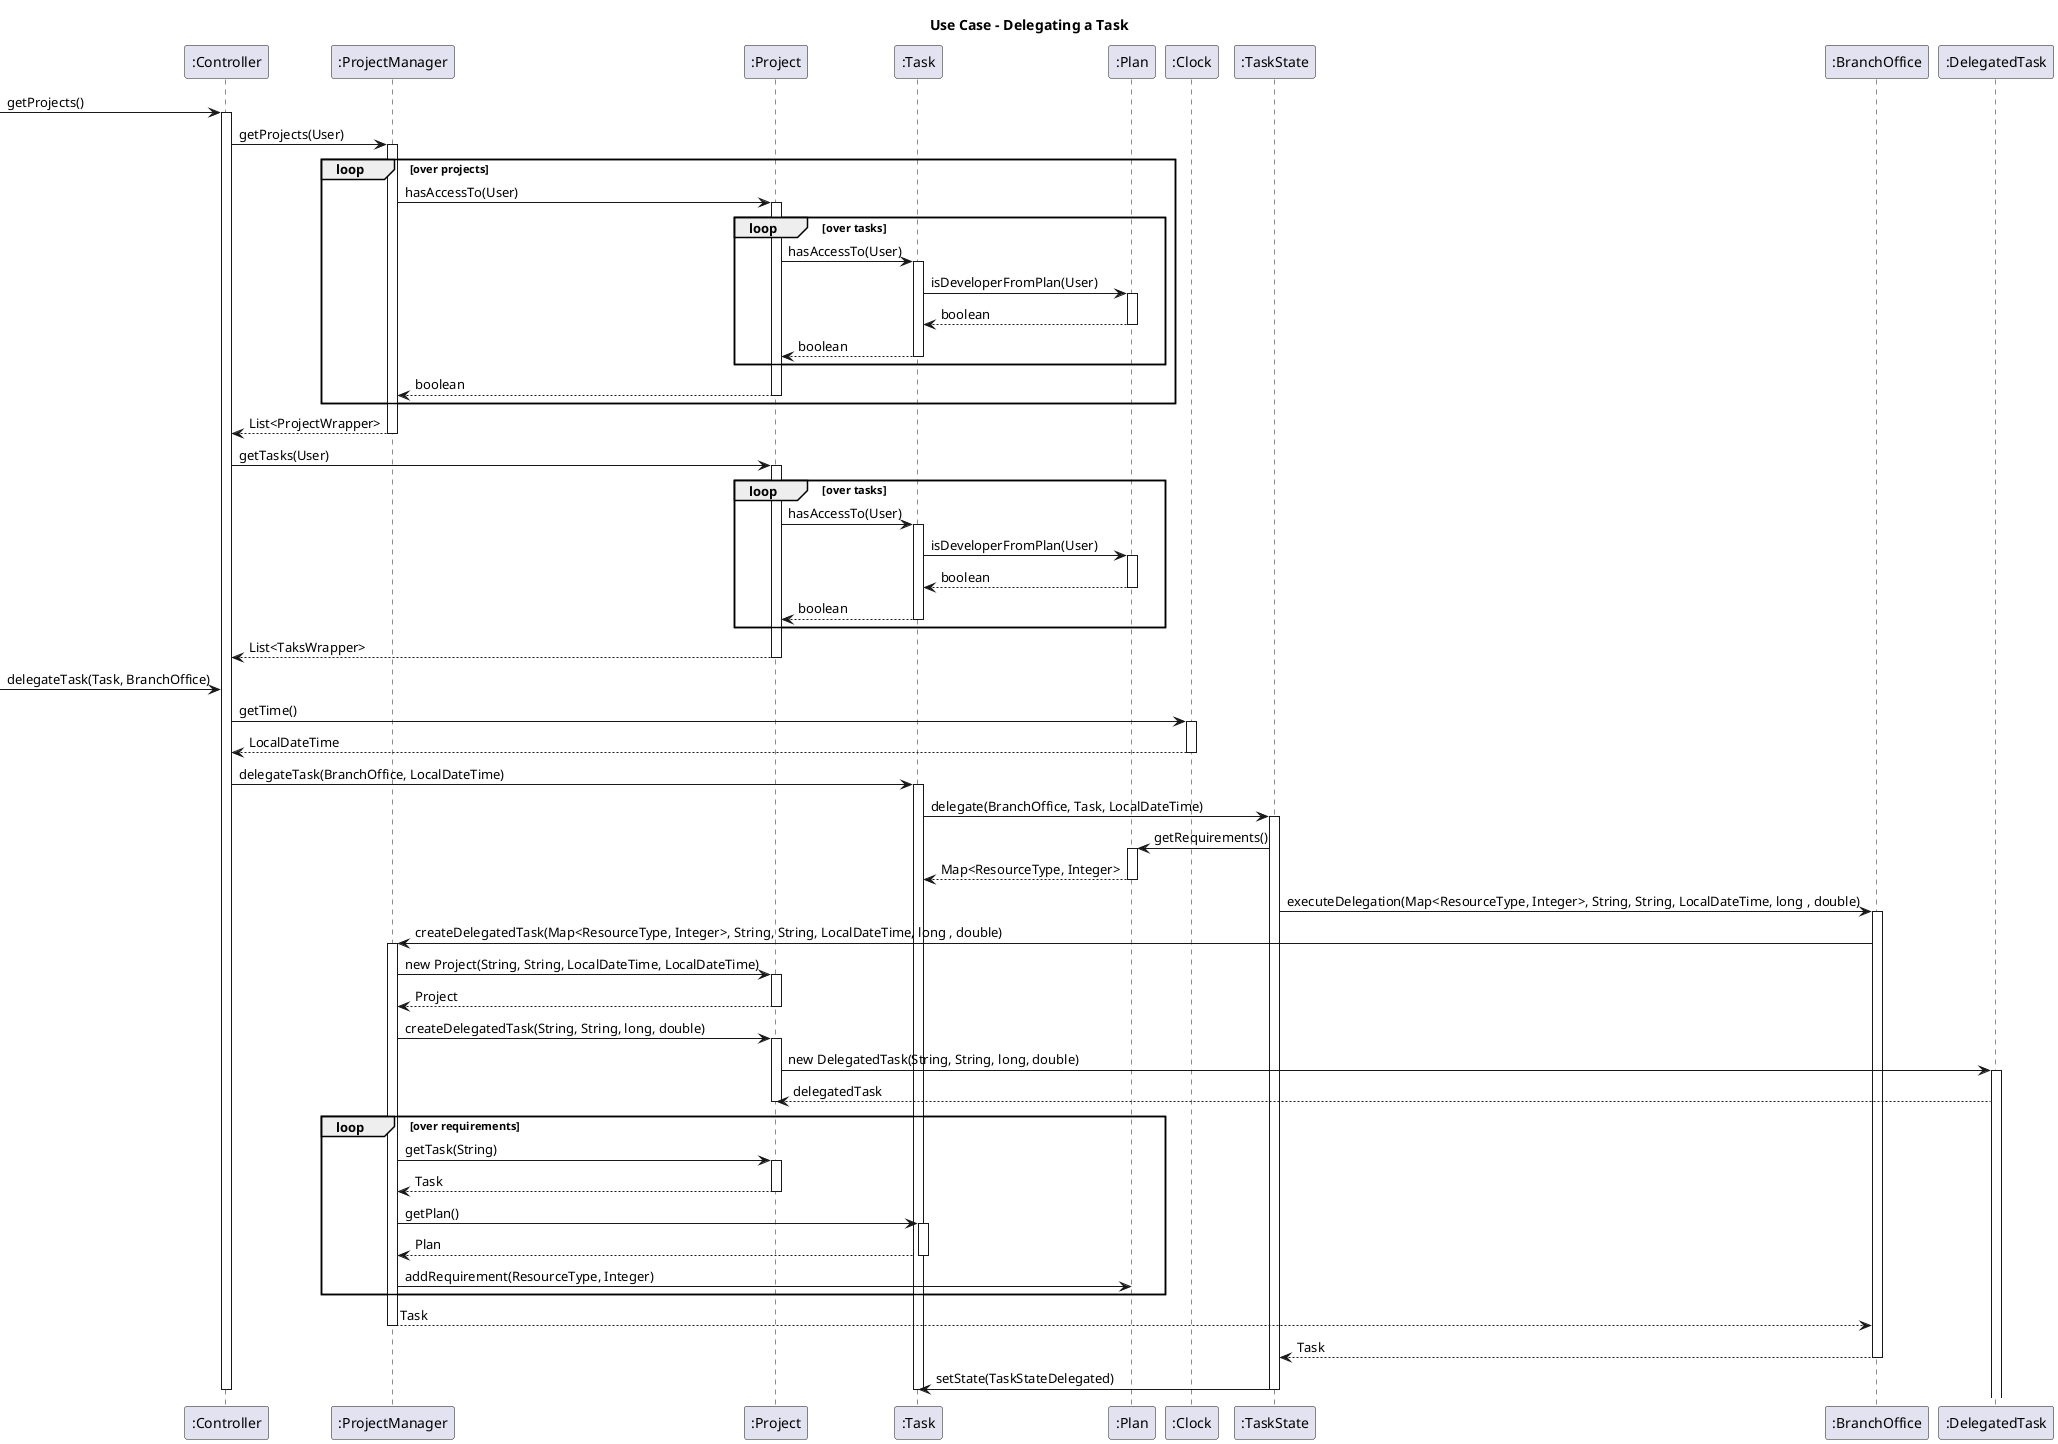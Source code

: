 @startuml

title "Use Case - Delegating a Task"


-> ":Controller": getProjects()
activate ":Controller"


":Controller" -> ":ProjectManager" : getProjects(User)
activate ":ProjectManager"

loop over projects
    ":ProjectManager" -> ":Project" : hasAccessTo(User)
    activate ":Project"

    loop over tasks
        ":Project" -> ":Task" : hasAccessTo(User)
        activate ":Task"

        ":Task" -> ":Plan" : isDeveloperFromPlan(User)
        activate ":Plan"

        ":Plan" --> ":Task" : boolean
        deactivate ":Plan"

        ":Task" --> ":Project" : boolean
        deactivate ":Task"

    end

    ":Project" --> ":ProjectManager" : boolean
    deactivate ":Project"
end

":ProjectManager" --> ":Controller" : List<ProjectWrapper>
deactivate ":ProjectManager"


":Controller" -> ":Project" : getTasks(User)
activate ":Project"

loop over tasks
    ":Project" -> ":Task" : hasAccessTo(User)
    activate ":Task"

    ":Task" -> ":Plan" : isDeveloperFromPlan(User)
    activate ":Plan"

    ":Plan" --> ":Task" : boolean
    deactivate ":Plan"

    ":Task" --> ":Project" : boolean
    deactivate ":Task"

end

":Project" --> ":Controller" : List<TaksWrapper>
deactivate ":Project"


-> ":Controller" : delegateTask(Task, BranchOffice)

":Controller" -> ":Clock" : getTime()
activate ":Clock"

":Clock" --> ":Controller" : LocalDateTime
deactivate ":Clock"

":Controller" -> ":Task": delegateTask(BranchOffice, LocalDateTime)
activate ":Task"

":Task" -> ":TaskState" : delegate(BranchOffice, Task, LocalDateTime)
activate ":TaskState"

":TaskState" -> ":Plan" : getRequirements()
activate ":Plan"
":Plan" --> ":Task" : Map<ResourceType, Integer>
deactivate ":Plan"

":TaskState" -> ":BranchOffice" : executeDelegation(Map<ResourceType, Integer>, String, String, LocalDateTime, long , double)
activate ":BranchOffice"
":BranchOffice" -> ":ProjectManager" : createDelegatedTask(Map<ResourceType, Integer>, String, String, LocalDateTime, long , double)
activate ":ProjectManager"

":ProjectManager" -> ":Project" : new Project(String, String, LocalDateTime, LocalDateTime)
activate ":Project"
":Project" --> ":ProjectManager" : Project
deactivate ":Project"

":ProjectManager" -> ":Project" : createDelegatedTask(String, String, long, double)
activate ":Project"
":Project" -> ":DelegatedTask" : new DelegatedTask(String, String, long, double)
activate ":DelegatedTask"
":DelegatedTask" --> ":Project" : delegatedTask
deactivate ":Project"

loop over requirements
    ":ProjectManager" -> ":Project" : getTask(String)
    activate ":Project"
    ":Project" --> ":ProjectManager" : Task
    deactivate ":Project"

    ":ProjectManager" -> ":Task" : getPlan()
    activate ":Task"
    ":Task" --> ":ProjectManager" : Plan
    deactivate ":Task"

    ":ProjectManager" -> ":Plan" : addRequirement(ResourceType, Integer)
    deactivate ":Plan"
end

":ProjectManager" --> ":BranchOffice" : Task
deactivate ":ProjectManager"

":BranchOffice" --> ":TaskState" : Task
deactivate ":BranchOffice"

":TaskState" -> ":Task" : setState(TaskStateDelegated)
deactivate ":TaskState"
deactivate ":Task"
deactivate ":Controller"


@enduml